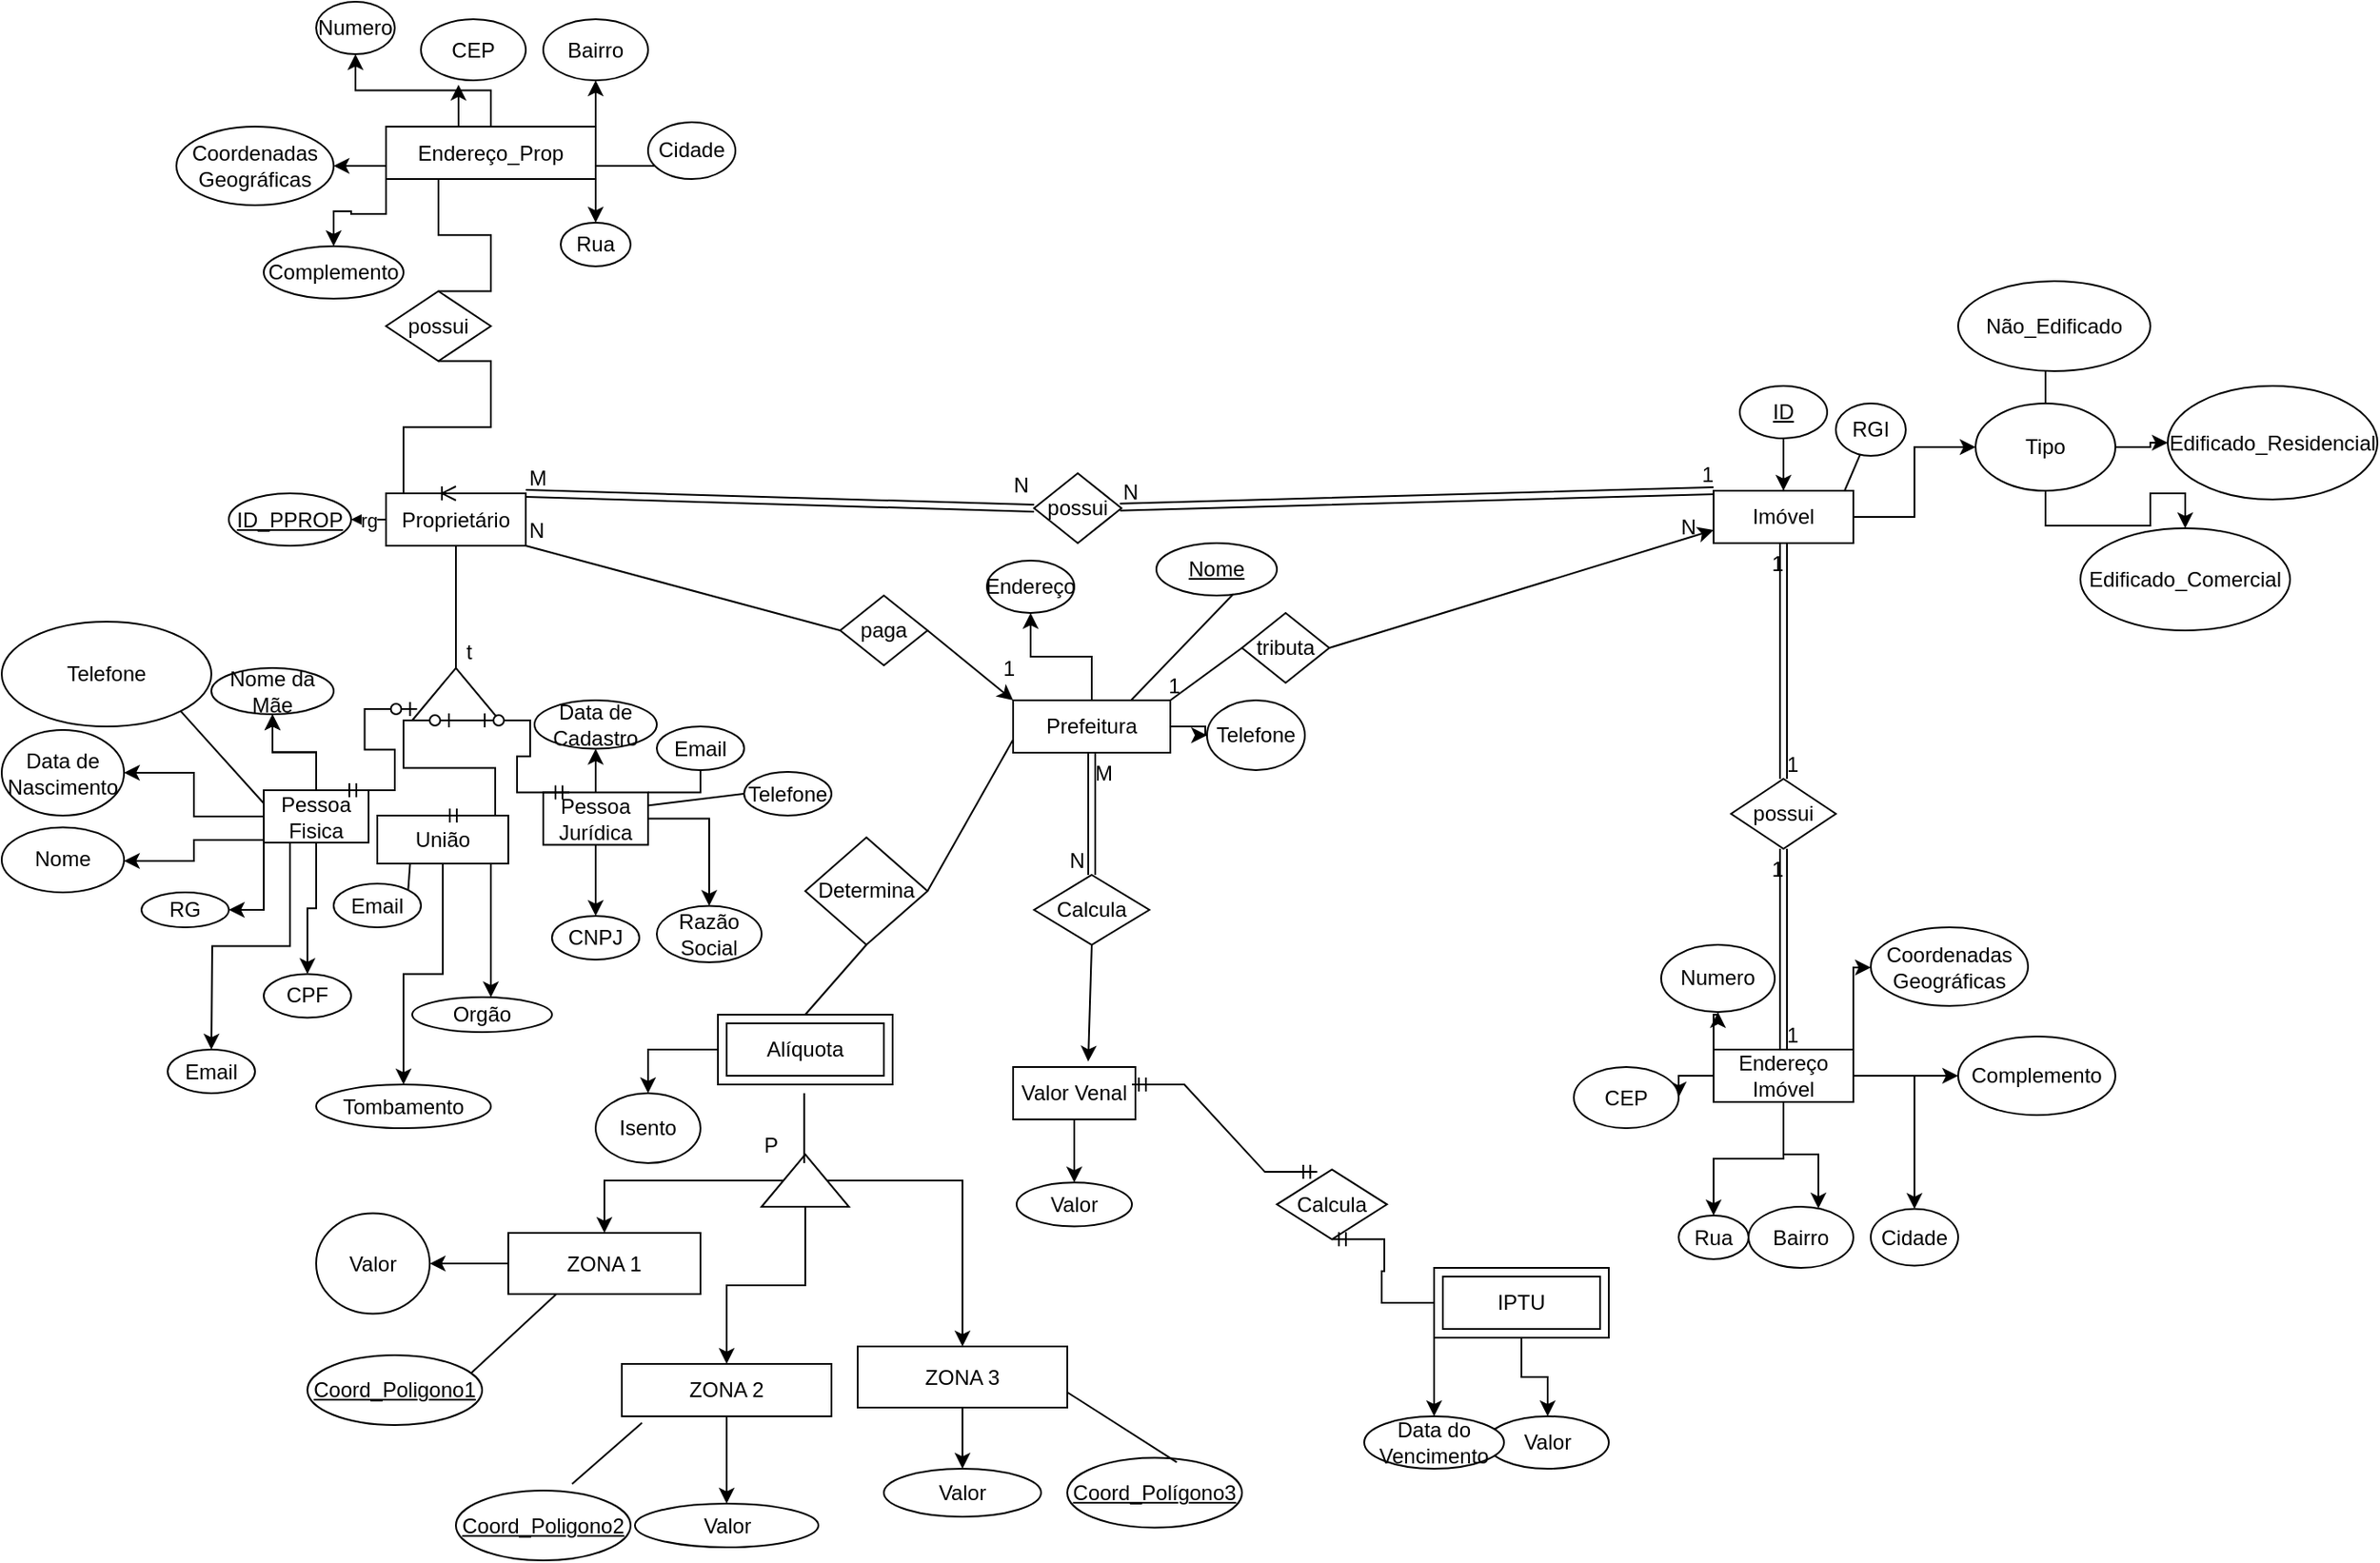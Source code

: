 <mxfile version="16.6.5" type="device"><diagram id="ujEJsBfIiI0tv4b5wCCn" name="Page-1"><mxGraphModel dx="1861" dy="565" grid="1" gridSize="10" guides="1" tooltips="1" connect="1" arrows="1" fold="1" page="1" pageScale="1" pageWidth="827" pageHeight="1169" math="0" shadow="0"><root><mxCell id="0"/><mxCell id="1" parent="0"/><mxCell id="As3gt2R50bWMYuz2lduU-75" value="rg" style="edgeStyle=orthogonalEdgeStyle;rounded=0;orthogonalLoop=1;jettySize=auto;html=1;exitX=0;exitY=0.5;exitDx=0;exitDy=0;entryX=1;entryY=0.5;entryDx=0;entryDy=0;" edge="1" parent="1" source="o9bGBwdV-3wXNaGeciip-1" target="As3gt2R50bWMYuz2lduU-74"><mxGeometry relative="1" as="geometry"/></mxCell><mxCell id="o9bGBwdV-3wXNaGeciip-1" value="Proprietário" style="rounded=0;whiteSpace=wrap;html=1;" parent="1" vertex="1"><mxGeometry x="10" y="321.5" width="80" height="30" as="geometry"/></mxCell><mxCell id="As3gt2R50bWMYuz2lduU-131" value="" style="edgeStyle=orthogonalEdgeStyle;rounded=0;orthogonalLoop=1;jettySize=auto;html=1;" edge="1" parent="1" source="o9bGBwdV-3wXNaGeciip-2" target="As3gt2R50bWMYuz2lduU-130"><mxGeometry relative="1" as="geometry"/></mxCell><mxCell id="o9bGBwdV-3wXNaGeciip-2" value="Imóvel&lt;br&gt;" style="rounded=0;whiteSpace=wrap;html=1;" parent="1" vertex="1"><mxGeometry x="770" y="320" width="80" height="30" as="geometry"/></mxCell><mxCell id="As3gt2R50bWMYuz2lduU-90" value="" style="edgeStyle=orthogonalEdgeStyle;rounded=0;orthogonalLoop=1;jettySize=auto;html=1;" edge="1" parent="1" source="o9bGBwdV-3wXNaGeciip-3" target="As3gt2R50bWMYuz2lduU-88"><mxGeometry relative="1" as="geometry"/></mxCell><mxCell id="As3gt2R50bWMYuz2lduU-231" value="" style="edgeStyle=orthogonalEdgeStyle;rounded=0;orthogonalLoop=1;jettySize=auto;html=1;" edge="1" parent="1" source="o9bGBwdV-3wXNaGeciip-3" target="As3gt2R50bWMYuz2lduU-230"><mxGeometry relative="1" as="geometry"/></mxCell><mxCell id="o9bGBwdV-3wXNaGeciip-3" value="Prefeitura" style="rounded=0;whiteSpace=wrap;html=1;" parent="1" vertex="1"><mxGeometry x="369" y="440" width="90" height="30" as="geometry"/></mxCell><mxCell id="As3gt2R50bWMYuz2lduU-144" style="edgeStyle=orthogonalEdgeStyle;rounded=0;orthogonalLoop=1;jettySize=auto;html=1;exitX=0;exitY=0.75;exitDx=0;exitDy=0;entryX=1;entryY=0.5;entryDx=0;entryDy=0;" edge="1" parent="1" source="o9bGBwdV-3wXNaGeciip-4" target="As3gt2R50bWMYuz2lduU-142"><mxGeometry relative="1" as="geometry"/></mxCell><mxCell id="As3gt2R50bWMYuz2lduU-145" style="edgeStyle=orthogonalEdgeStyle;rounded=0;orthogonalLoop=1;jettySize=auto;html=1;exitX=0.5;exitY=0;exitDx=0;exitDy=0;entryX=0.358;entryY=1.071;entryDx=0;entryDy=0;entryPerimeter=0;" edge="1" parent="1" source="o9bGBwdV-3wXNaGeciip-4" target="As3gt2R50bWMYuz2lduU-141"><mxGeometry relative="1" as="geometry"/></mxCell><mxCell id="As3gt2R50bWMYuz2lduU-146" style="edgeStyle=orthogonalEdgeStyle;rounded=0;orthogonalLoop=1;jettySize=auto;html=1;exitX=1;exitY=0;exitDx=0;exitDy=0;" edge="1" parent="1" source="o9bGBwdV-3wXNaGeciip-4" target="As3gt2R50bWMYuz2lduU-139"><mxGeometry relative="1" as="geometry"/></mxCell><mxCell id="As3gt2R50bWMYuz2lduU-147" style="edgeStyle=orthogonalEdgeStyle;rounded=0;orthogonalLoop=1;jettySize=auto;html=1;exitX=1;exitY=0.75;exitDx=0;exitDy=0;entryX=0;entryY=1;entryDx=0;entryDy=0;" edge="1" parent="1" source="o9bGBwdV-3wXNaGeciip-4" target="As3gt2R50bWMYuz2lduU-140"><mxGeometry relative="1" as="geometry"/></mxCell><mxCell id="As3gt2R50bWMYuz2lduU-148" style="edgeStyle=orthogonalEdgeStyle;rounded=0;orthogonalLoop=1;jettySize=auto;html=1;exitX=1;exitY=1;exitDx=0;exitDy=0;entryX=0.5;entryY=0;entryDx=0;entryDy=0;" edge="1" parent="1" source="o9bGBwdV-3wXNaGeciip-4" target="As3gt2R50bWMYuz2lduU-138"><mxGeometry relative="1" as="geometry"/></mxCell><mxCell id="As3gt2R50bWMYuz2lduU-162" value="" style="edgeStyle=orthogonalEdgeStyle;rounded=0;orthogonalLoop=1;jettySize=auto;html=1;" edge="1" parent="1" source="o9bGBwdV-3wXNaGeciip-4" target="As3gt2R50bWMYuz2lduU-161"><mxGeometry relative="1" as="geometry"/></mxCell><mxCell id="As3gt2R50bWMYuz2lduU-182" style="edgeStyle=orthogonalEdgeStyle;rounded=0;orthogonalLoop=1;jettySize=auto;html=1;exitX=0;exitY=1;exitDx=0;exitDy=0;" edge="1" parent="1" source="o9bGBwdV-3wXNaGeciip-4" target="As3gt2R50bWMYuz2lduU-183"><mxGeometry relative="1" as="geometry"><mxPoint x="-30" y="200" as="targetPoint"/></mxGeometry></mxCell><mxCell id="o9bGBwdV-3wXNaGeciip-4" value="Endereço_Prop" style="rounded=0;whiteSpace=wrap;html=1;" parent="1" vertex="1"><mxGeometry x="10" y="111.5" width="120" height="30" as="geometry"/></mxCell><mxCell id="As3gt2R50bWMYuz2lduU-29" value="" style="edgeStyle=orthogonalEdgeStyle;rounded=0;orthogonalLoop=1;jettySize=auto;html=1;" edge="1" parent="1" source="o9bGBwdV-3wXNaGeciip-6" target="As3gt2R50bWMYuz2lduU-28"><mxGeometry relative="1" as="geometry"/></mxCell><mxCell id="As3gt2R50bWMYuz2lduU-31" value="" style="edgeStyle=orthogonalEdgeStyle;rounded=0;orthogonalLoop=1;jettySize=auto;html=1;" edge="1" parent="1" source="o9bGBwdV-3wXNaGeciip-6" target="As3gt2R50bWMYuz2lduU-30"><mxGeometry relative="1" as="geometry"><Array as="points"><mxPoint x="810" y="700"/><mxPoint x="830" y="700"/></Array></mxGeometry></mxCell><mxCell id="As3gt2R50bWMYuz2lduU-33" value="" style="edgeStyle=orthogonalEdgeStyle;rounded=0;orthogonalLoop=1;jettySize=auto;html=1;" edge="1" parent="1" source="o9bGBwdV-3wXNaGeciip-6" target="As3gt2R50bWMYuz2lduU-32"><mxGeometry relative="1" as="geometry"/></mxCell><mxCell id="As3gt2R50bWMYuz2lduU-35" value="" style="edgeStyle=orthogonalEdgeStyle;rounded=0;orthogonalLoop=1;jettySize=auto;html=1;" edge="1" parent="1" source="o9bGBwdV-3wXNaGeciip-6" target="As3gt2R50bWMYuz2lduU-34"><mxGeometry relative="1" as="geometry"/></mxCell><mxCell id="As3gt2R50bWMYuz2lduU-40" value="" style="edgeStyle=orthogonalEdgeStyle;rounded=0;orthogonalLoop=1;jettySize=auto;html=1;" edge="1" parent="1" source="o9bGBwdV-3wXNaGeciip-6" target="As3gt2R50bWMYuz2lduU-39"><mxGeometry relative="1" as="geometry"><Array as="points"><mxPoint x="850" y="593"/></Array></mxGeometry></mxCell><mxCell id="As3gt2R50bWMYuz2lduU-164" style="edgeStyle=orthogonalEdgeStyle;rounded=0;orthogonalLoop=1;jettySize=auto;html=1;exitX=0;exitY=0;exitDx=0;exitDy=0;" edge="1" parent="1" source="o9bGBwdV-3wXNaGeciip-6" target="As3gt2R50bWMYuz2lduU-165"><mxGeometry relative="1" as="geometry"><mxPoint x="750" y="610" as="targetPoint"/></mxGeometry></mxCell><mxCell id="As3gt2R50bWMYuz2lduU-181" value="" style="edgeStyle=orthogonalEdgeStyle;rounded=0;orthogonalLoop=1;jettySize=auto;html=1;" edge="1" parent="1" source="o9bGBwdV-3wXNaGeciip-6" target="As3gt2R50bWMYuz2lduU-180"><mxGeometry relative="1" as="geometry"/></mxCell><mxCell id="o9bGBwdV-3wXNaGeciip-6" value="Endereço Imóvel" style="rounded=0;whiteSpace=wrap;html=1;" parent="1" vertex="1"><mxGeometry x="770" y="640" width="80" height="30" as="geometry"/></mxCell><mxCell id="o9bGBwdV-3wXNaGeciip-15" value="" style="triangle;whiteSpace=wrap;html=1;rotation=-90;" parent="1" vertex="1"><mxGeometry x="35" y="411.5" width="30" height="50" as="geometry"/></mxCell><mxCell id="As3gt2R50bWMYuz2lduU-79" value="" style="edgeStyle=orthogonalEdgeStyle;rounded=0;orthogonalLoop=1;jettySize=auto;html=1;" edge="1" parent="1" source="o9bGBwdV-3wXNaGeciip-16" target="As3gt2R50bWMYuz2lduU-78"><mxGeometry relative="1" as="geometry"/></mxCell><mxCell id="As3gt2R50bWMYuz2lduU-155" value="" style="edgeStyle=orthogonalEdgeStyle;rounded=0;orthogonalLoop=1;jettySize=auto;html=1;" edge="1" parent="1" source="o9bGBwdV-3wXNaGeciip-16" target="As3gt2R50bWMYuz2lduU-154"><mxGeometry relative="1" as="geometry"/></mxCell><mxCell id="As3gt2R50bWMYuz2lduU-158" value="" style="edgeStyle=orthogonalEdgeStyle;rounded=0;orthogonalLoop=1;jettySize=auto;html=1;" edge="1" parent="1" source="o9bGBwdV-3wXNaGeciip-16" target="As3gt2R50bWMYuz2lduU-157"><mxGeometry relative="1" as="geometry"/></mxCell><mxCell id="As3gt2R50bWMYuz2lduU-167" style="edgeStyle=orthogonalEdgeStyle;rounded=0;orthogonalLoop=1;jettySize=auto;html=1;" edge="1" parent="1" source="o9bGBwdV-3wXNaGeciip-16" target="As3gt2R50bWMYuz2lduU-168"><mxGeometry relative="1" as="geometry"><mxPoint x="-80" y="610" as="targetPoint"/><Array as="points"><mxPoint x="-60" y="560"/></Array></mxGeometry></mxCell><mxCell id="As3gt2R50bWMYuz2lduU-173" style="edgeStyle=orthogonalEdgeStyle;rounded=0;orthogonalLoop=1;jettySize=auto;html=1;exitX=0.25;exitY=1;exitDx=0;exitDy=0;" edge="1" parent="1" source="o9bGBwdV-3wXNaGeciip-16"><mxGeometry relative="1" as="geometry"><mxPoint x="-90" y="640" as="targetPoint"/></mxGeometry></mxCell><mxCell id="As3gt2R50bWMYuz2lduU-224" value="" style="edgeStyle=orthogonalEdgeStyle;rounded=0;orthogonalLoop=1;jettySize=auto;html=1;" edge="1" parent="1" source="o9bGBwdV-3wXNaGeciip-16" target="As3gt2R50bWMYuz2lduU-157"><mxGeometry relative="1" as="geometry"/></mxCell><mxCell id="As3gt2R50bWMYuz2lduU-228" value="" style="edgeStyle=orthogonalEdgeStyle;rounded=0;orthogonalLoop=1;jettySize=auto;html=1;" edge="1" parent="1" source="o9bGBwdV-3wXNaGeciip-16" target="As3gt2R50bWMYuz2lduU-227"><mxGeometry relative="1" as="geometry"><Array as="points"><mxPoint x="-100" y="520"/><mxPoint x="-100" y="532"/></Array></mxGeometry></mxCell><mxCell id="o9bGBwdV-3wXNaGeciip-16" value="Pessoa Fisica" style="rounded=0;whiteSpace=wrap;html=1;" parent="1" vertex="1"><mxGeometry x="-60" y="491.5" width="60" height="30" as="geometry"/></mxCell><mxCell id="As3gt2R50bWMYuz2lduU-84" value="" style="edgeStyle=orthogonalEdgeStyle;rounded=0;orthogonalLoop=1;jettySize=auto;html=1;" edge="1" parent="1" source="o9bGBwdV-3wXNaGeciip-17" target="As3gt2R50bWMYuz2lduU-81"><mxGeometry relative="1" as="geometry"/></mxCell><mxCell id="As3gt2R50bWMYuz2lduU-160" value="" style="edgeStyle=orthogonalEdgeStyle;rounded=0;orthogonalLoop=1;jettySize=auto;html=1;" edge="1" parent="1" source="o9bGBwdV-3wXNaGeciip-17" target="As3gt2R50bWMYuz2lduU-159"><mxGeometry relative="1" as="geometry"/></mxCell><mxCell id="As3gt2R50bWMYuz2lduU-175" style="edgeStyle=orthogonalEdgeStyle;rounded=0;orthogonalLoop=1;jettySize=auto;html=1;exitX=1;exitY=0;exitDx=0;exitDy=0;" edge="1" parent="1" source="o9bGBwdV-3wXNaGeciip-17"><mxGeometry relative="1" as="geometry"><mxPoint x="190" y="470" as="targetPoint"/></mxGeometry></mxCell><mxCell id="As3gt2R50bWMYuz2lduU-211" value="" style="edgeStyle=orthogonalEdgeStyle;rounded=0;orthogonalLoop=1;jettySize=auto;html=1;" edge="1" parent="1" source="o9bGBwdV-3wXNaGeciip-17" target="As3gt2R50bWMYuz2lduU-210"><mxGeometry relative="1" as="geometry"/></mxCell><mxCell id="o9bGBwdV-3wXNaGeciip-17" value="Pessoa Jurídica" style="rounded=0;whiteSpace=wrap;html=1;" parent="1" vertex="1"><mxGeometry x="100" y="492.75" width="60" height="30" as="geometry"/></mxCell><mxCell id="o9bGBwdV-3wXNaGeciip-18" value="" style="endArrow=none;html=1;rounded=0;" parent="1" source="o9bGBwdV-3wXNaGeciip-1" target="o9bGBwdV-3wXNaGeciip-15" edge="1"><mxGeometry width="50" height="50" relative="1" as="geometry"><mxPoint x="260" y="361.5" as="sourcePoint"/><mxPoint x="310" y="311.5" as="targetPoint"/></mxGeometry></mxCell><mxCell id="o9bGBwdV-3wXNaGeciip-21" value="t" style="text;strokeColor=none;fillColor=none;align=left;verticalAlign=middle;spacingLeft=4;spacingRight=4;overflow=hidden;points=[[0,0.5],[1,0.5]];portConstraint=eastwest;rotatable=0;" parent="1" vertex="1"><mxGeometry x="50" y="401.5" width="10" height="20" as="geometry"/></mxCell><mxCell id="As3gt2R50bWMYuz2lduU-50" value="" style="edgeStyle=orthogonalEdgeStyle;rounded=0;orthogonalLoop=1;jettySize=auto;html=1;" edge="1" parent="1" source="o9bGBwdV-3wXNaGeciip-24" target="As3gt2R50bWMYuz2lduU-49"><mxGeometry relative="1" as="geometry"/></mxCell><mxCell id="o9bGBwdV-3wXNaGeciip-24" value="Valor Venal" style="rounded=0;whiteSpace=wrap;html=1;" parent="1" vertex="1"><mxGeometry x="369" y="650" width="70" height="30" as="geometry"/></mxCell><mxCell id="o9bGBwdV-3wXNaGeciip-31" value="paga" style="rhombus;whiteSpace=wrap;html=1;" parent="1" vertex="1"><mxGeometry x="270" y="380" width="50" height="40" as="geometry"/></mxCell><mxCell id="o9bGBwdV-3wXNaGeciip-35" value="tributa" style="rhombus;whiteSpace=wrap;html=1;" parent="1" vertex="1"><mxGeometry x="500" y="390" width="50" height="40" as="geometry"/></mxCell><mxCell id="o9bGBwdV-3wXNaGeciip-37" value="possui" style="rhombus;whiteSpace=wrap;html=1;" parent="1" vertex="1"><mxGeometry x="381" y="310" width="50" height="40" as="geometry"/></mxCell><mxCell id="o9bGBwdV-3wXNaGeciip-45" value="Calcula" style="rhombus;whiteSpace=wrap;html=1;" parent="1" vertex="1"><mxGeometry x="381" y="540" width="66" height="40" as="geometry"/></mxCell><mxCell id="o9bGBwdV-3wXNaGeciip-47" value="possui" style="rhombus;whiteSpace=wrap;html=1;" parent="1" vertex="1"><mxGeometry x="780" y="485" width="60" height="40" as="geometry"/></mxCell><mxCell id="o9bGBwdV-3wXNaGeciip-55" value="" style="endArrow=classic;html=1;rounded=0;exitX=1;exitY=0.5;exitDx=0;exitDy=0;entryX=0;entryY=0;entryDx=0;entryDy=0;" parent="1" source="o9bGBwdV-3wXNaGeciip-31" target="o9bGBwdV-3wXNaGeciip-3" edge="1"><mxGeometry width="50" height="50" relative="1" as="geometry"><mxPoint x="340" y="430" as="sourcePoint"/><mxPoint x="390" y="380" as="targetPoint"/></mxGeometry></mxCell><mxCell id="o9bGBwdV-3wXNaGeciip-56" value="" style="endArrow=classic;html=1;rounded=0;exitX=1;exitY=0.5;exitDx=0;exitDy=0;entryX=0;entryY=0.75;entryDx=0;entryDy=0;" parent="1" source="o9bGBwdV-3wXNaGeciip-35" target="o9bGBwdV-3wXNaGeciip-2" edge="1"><mxGeometry width="50" height="50" relative="1" as="geometry"><mxPoint x="550" y="410" as="sourcePoint"/><mxPoint x="440" y="420" as="targetPoint"/></mxGeometry></mxCell><mxCell id="o9bGBwdV-3wXNaGeciip-62" value="" style="shape=link;html=1;rounded=0;targetPerimeterSpacing=0;jumpStyle=none;exitX=1;exitY=0;exitDx=0;exitDy=0;entryX=0;entryY=0.5;entryDx=0;entryDy=0;" parent="1" source="o9bGBwdV-3wXNaGeciip-1" target="o9bGBwdV-3wXNaGeciip-37" edge="1"><mxGeometry relative="1" as="geometry"><mxPoint x="300" y="380" as="sourcePoint"/><mxPoint x="460" y="380" as="targetPoint"/></mxGeometry></mxCell><mxCell id="o9bGBwdV-3wXNaGeciip-63" value="M" style="resizable=0;html=1;align=left;verticalAlign=bottom;" parent="o9bGBwdV-3wXNaGeciip-62" connectable="0" vertex="1"><mxGeometry x="-1" relative="1" as="geometry"/></mxCell><mxCell id="o9bGBwdV-3wXNaGeciip-65" value="" style="shape=link;html=1;rounded=0;targetPerimeterSpacing=0;jumpStyle=none;entryX=0;entryY=0;entryDx=0;entryDy=0;" parent="1" source="o9bGBwdV-3wXNaGeciip-37" target="o9bGBwdV-3wXNaGeciip-2" edge="1"><mxGeometry relative="1" as="geometry"><mxPoint x="430" y="330" as="sourcePoint"/><mxPoint x="460" y="380" as="targetPoint"/></mxGeometry></mxCell><mxCell id="o9bGBwdV-3wXNaGeciip-66" value="N" style="resizable=0;html=1;align=left;verticalAlign=bottom;" parent="o9bGBwdV-3wXNaGeciip-65" connectable="0" vertex="1"><mxGeometry x="-1" relative="1" as="geometry"/></mxCell><mxCell id="o9bGBwdV-3wXNaGeciip-67" value="1" style="resizable=0;html=1;align=right;verticalAlign=bottom;" parent="o9bGBwdV-3wXNaGeciip-65" connectable="0" vertex="1"><mxGeometry x="1" relative="1" as="geometry"/></mxCell><mxCell id="o9bGBwdV-3wXNaGeciip-68" value="" style="endArrow=classic;html=1;rounded=0;targetPerimeterSpacing=0;jumpStyle=none;exitX=0.5;exitY=1;exitDx=0;exitDy=0;entryX=0.614;entryY=-0.104;entryDx=0;entryDy=0;entryPerimeter=0;" parent="1" source="o9bGBwdV-3wXNaGeciip-45" target="o9bGBwdV-3wXNaGeciip-24" edge="1"><mxGeometry width="50" height="50" relative="1" as="geometry"><mxPoint x="414" y="614.86" as="sourcePoint"/><mxPoint x="400" y="429.86" as="targetPoint"/><Array as="points"/></mxGeometry></mxCell><mxCell id="o9bGBwdV-3wXNaGeciip-69" value="" style="shape=link;html=1;rounded=0;targetPerimeterSpacing=0;jumpStyle=none;exitX=0.5;exitY=1;exitDx=0;exitDy=0;entryX=0.5;entryY=0;entryDx=0;entryDy=0;" parent="1" source="o9bGBwdV-3wXNaGeciip-3" target="o9bGBwdV-3wXNaGeciip-45" edge="1"><mxGeometry relative="1" as="geometry"><mxPoint x="431" y="514.71" as="sourcePoint"/><mxPoint x="591" y="514.71" as="targetPoint"/></mxGeometry></mxCell><mxCell id="o9bGBwdV-3wXNaGeciip-70" value="M" style="resizable=0;html=1;align=left;verticalAlign=bottom;" parent="o9bGBwdV-3wXNaGeciip-69" connectable="0" vertex="1"><mxGeometry x="-1" relative="1" as="geometry"><mxPoint y="20" as="offset"/></mxGeometry></mxCell><mxCell id="o9bGBwdV-3wXNaGeciip-71" value="N" style="resizable=0;html=1;align=right;verticalAlign=bottom;" parent="o9bGBwdV-3wXNaGeciip-69" connectable="0" vertex="1"><mxGeometry x="1" relative="1" as="geometry"><mxPoint x="-4" as="offset"/></mxGeometry></mxCell><mxCell id="o9bGBwdV-3wXNaGeciip-72" value="" style="endArrow=none;html=1;rounded=0;targetPerimeterSpacing=0;jumpStyle=none;entryX=0;entryY=0.5;entryDx=0;entryDy=0;exitX=1;exitY=0;exitDx=0;exitDy=0;" parent="1" source="o9bGBwdV-3wXNaGeciip-3" target="o9bGBwdV-3wXNaGeciip-35" edge="1"><mxGeometry relative="1" as="geometry"><mxPoint x="460" y="440" as="sourcePoint"/><mxPoint x="700" y="529.43" as="targetPoint"/></mxGeometry></mxCell><mxCell id="o9bGBwdV-3wXNaGeciip-73" value="1" style="resizable=0;html=1;align=left;verticalAlign=bottom;" parent="o9bGBwdV-3wXNaGeciip-72" connectable="0" vertex="1"><mxGeometry x="-1" relative="1" as="geometry"><mxPoint x="-3" as="offset"/></mxGeometry></mxCell><mxCell id="o9bGBwdV-3wXNaGeciip-74" value="N" style="resizable=0;html=1;align=right;verticalAlign=bottom;" parent="o9bGBwdV-3wXNaGeciip-72" connectable="0" vertex="1"><mxGeometry x="1" relative="1" as="geometry"><mxPoint x="260" y="-60" as="offset"/></mxGeometry></mxCell><mxCell id="o9bGBwdV-3wXNaGeciip-75" value="" style="endArrow=none;html=1;rounded=0;targetPerimeterSpacing=0;jumpStyle=none;exitX=1;exitY=1;exitDx=0;exitDy=0;entryX=0;entryY=0.5;entryDx=0;entryDy=0;" parent="1" source="o9bGBwdV-3wXNaGeciip-1" target="o9bGBwdV-3wXNaGeciip-31" edge="1"><mxGeometry relative="1" as="geometry"><mxPoint x="170" y="421.5" as="sourcePoint"/><mxPoint x="140" y="391.5" as="targetPoint"/></mxGeometry></mxCell><mxCell id="o9bGBwdV-3wXNaGeciip-76" value="N" style="resizable=0;html=1;align=left;verticalAlign=bottom;" parent="o9bGBwdV-3wXNaGeciip-75" connectable="0" vertex="1"><mxGeometry x="-1" relative="1" as="geometry"/></mxCell><mxCell id="o9bGBwdV-3wXNaGeciip-77" value="1" style="resizable=0;html=1;align=right;verticalAlign=bottom;" parent="o9bGBwdV-3wXNaGeciip-75" connectable="0" vertex="1"><mxGeometry x="1" relative="1" as="geometry"><mxPoint x="100" y="30" as="offset"/></mxGeometry></mxCell><mxCell id="o9bGBwdV-3wXNaGeciip-94" value="" style="shape=link;html=1;rounded=0;targetPerimeterSpacing=0;jumpStyle=none;entryX=0.5;entryY=1;entryDx=0;entryDy=0;exitX=0.5;exitY=0;exitDx=0;exitDy=0;" parent="1" source="o9bGBwdV-3wXNaGeciip-47" target="o9bGBwdV-3wXNaGeciip-2" edge="1"><mxGeometry relative="1" as="geometry"><mxPoint x="470" y="410" as="sourcePoint"/><mxPoint x="630" y="410" as="targetPoint"/></mxGeometry></mxCell><mxCell id="o9bGBwdV-3wXNaGeciip-95" value="1" style="resizable=0;html=1;align=left;verticalAlign=bottom;" parent="o9bGBwdV-3wXNaGeciip-94" connectable="0" vertex="1"><mxGeometry x="-1" relative="1" as="geometry"/></mxCell><mxCell id="o9bGBwdV-3wXNaGeciip-96" value="1" style="resizable=0;html=1;align=right;verticalAlign=bottom;" parent="o9bGBwdV-3wXNaGeciip-94" connectable="0" vertex="1"><mxGeometry x="1" relative="1" as="geometry"><mxPoint y="20" as="offset"/></mxGeometry></mxCell><mxCell id="o9bGBwdV-3wXNaGeciip-98" value="" style="shape=link;html=1;rounded=0;targetPerimeterSpacing=0;jumpStyle=none;entryX=0.5;entryY=1;entryDx=0;entryDy=0;exitX=0.5;exitY=0;exitDx=0;exitDy=0;" parent="1" source="o9bGBwdV-3wXNaGeciip-6" target="o9bGBwdV-3wXNaGeciip-47" edge="1"><mxGeometry relative="1" as="geometry"><mxPoint x="570" y="390" as="sourcePoint"/><mxPoint x="730" y="390" as="targetPoint"/></mxGeometry></mxCell><mxCell id="o9bGBwdV-3wXNaGeciip-99" value="1" style="resizable=0;html=1;align=left;verticalAlign=bottom;" parent="o9bGBwdV-3wXNaGeciip-98" connectable="0" vertex="1"><mxGeometry x="-1" relative="1" as="geometry"/></mxCell><mxCell id="o9bGBwdV-3wXNaGeciip-100" value="1" style="resizable=0;html=1;align=right;verticalAlign=bottom;" parent="o9bGBwdV-3wXNaGeciip-98" connectable="0" vertex="1"><mxGeometry x="1" relative="1" as="geometry"><mxPoint y="20" as="offset"/></mxGeometry></mxCell><mxCell id="As3gt2R50bWMYuz2lduU-21" value="" style="edgeStyle=orthogonalEdgeStyle;rounded=0;orthogonalLoop=1;jettySize=auto;html=1;" edge="1" parent="1" source="As3gt2R50bWMYuz2lduU-3" target="o9bGBwdV-3wXNaGeciip-2"><mxGeometry relative="1" as="geometry"/></mxCell><mxCell id="As3gt2R50bWMYuz2lduU-3" value="ID" style="ellipse;whiteSpace=wrap;html=1;align=center;fontStyle=4;" vertex="1" parent="1"><mxGeometry x="785" y="260" width="50" height="30" as="geometry"/></mxCell><mxCell id="As3gt2R50bWMYuz2lduU-6" value="" style="endArrow=none;html=1;rounded=0;" edge="1" parent="1"><mxGeometry width="50" height="50" relative="1" as="geometry"><mxPoint x="810" y="320" as="sourcePoint"/><mxPoint x="810" y="290" as="targetPoint"/></mxGeometry></mxCell><mxCell id="As3gt2R50bWMYuz2lduU-8" value="" style="endArrow=none;html=1;rounded=0;" edge="1" parent="1" target="As3gt2R50bWMYuz2lduU-9"><mxGeometry width="50" height="50" relative="1" as="geometry"><mxPoint x="845" y="320" as="sourcePoint"/><mxPoint x="860" y="290" as="targetPoint"/></mxGeometry></mxCell><mxCell id="As3gt2R50bWMYuz2lduU-9" value="RGI" style="ellipse;whiteSpace=wrap;html=1;align=center;" vertex="1" parent="1"><mxGeometry x="840" y="270" width="40" height="30" as="geometry"/></mxCell><mxCell id="As3gt2R50bWMYuz2lduU-28" value="Rua" style="ellipse;whiteSpace=wrap;html=1;rounded=0;" vertex="1" parent="1"><mxGeometry x="750" y="735" width="40" height="25" as="geometry"/></mxCell><mxCell id="As3gt2R50bWMYuz2lduU-30" value="Bairro" style="ellipse;whiteSpace=wrap;html=1;rounded=0;" vertex="1" parent="1"><mxGeometry x="790" y="730" width="60" height="35" as="geometry"/></mxCell><mxCell id="As3gt2R50bWMYuz2lduU-32" value="Cidade" style="ellipse;whiteSpace=wrap;html=1;rounded=0;" vertex="1" parent="1"><mxGeometry x="860" y="731.25" width="50" height="32.5" as="geometry"/></mxCell><mxCell id="As3gt2R50bWMYuz2lduU-34" value="CEP" style="ellipse;whiteSpace=wrap;html=1;rounded=0;" vertex="1" parent="1"><mxGeometry x="690" y="650" width="60" height="35" as="geometry"/></mxCell><mxCell id="As3gt2R50bWMYuz2lduU-39" value="Coordenadas Geográficas" style="ellipse;whiteSpace=wrap;html=1;rounded=0;" vertex="1" parent="1"><mxGeometry x="860" y="570" width="90" height="45" as="geometry"/></mxCell><mxCell id="As3gt2R50bWMYuz2lduU-49" value="Valor" style="ellipse;whiteSpace=wrap;html=1;rounded=0;" vertex="1" parent="1"><mxGeometry x="371" y="716.11" width="66" height="25.14" as="geometry"/></mxCell><mxCell id="As3gt2R50bWMYuz2lduU-83" value="" style="edgeStyle=orthogonalEdgeStyle;rounded=0;orthogonalLoop=1;jettySize=auto;html=1;" edge="1" parent="1" source="As3gt2R50bWMYuz2lduU-70" target="As3gt2R50bWMYuz2lduU-80"><mxGeometry relative="1" as="geometry"/></mxCell><mxCell id="As3gt2R50bWMYuz2lduU-169" style="edgeStyle=orthogonalEdgeStyle;rounded=0;orthogonalLoop=1;jettySize=auto;html=1;exitX=0.75;exitY=1;exitDx=0;exitDy=0;" edge="1" parent="1" source="As3gt2R50bWMYuz2lduU-70" target="As3gt2R50bWMYuz2lduU-170"><mxGeometry relative="1" as="geometry"><mxPoint x="50" y="660" as="targetPoint"/><Array as="points"><mxPoint x="70" y="520"/></Array></mxGeometry></mxCell><mxCell id="As3gt2R50bWMYuz2lduU-70" value="União" style="whiteSpace=wrap;html=1;" vertex="1" parent="1"><mxGeometry x="5" y="506" width="75" height="27.5" as="geometry"/></mxCell><mxCell id="As3gt2R50bWMYuz2lduU-74" value="ID_PPROP" style="ellipse;whiteSpace=wrap;html=1;align=center;fontStyle=4;" vertex="1" parent="1"><mxGeometry x="-80" y="321.5" width="70" height="30" as="geometry"/></mxCell><mxCell id="As3gt2R50bWMYuz2lduU-78" value="CPF" style="ellipse;whiteSpace=wrap;html=1;rounded=0;" vertex="1" parent="1"><mxGeometry x="-60" y="596.75" width="50" height="25" as="geometry"/></mxCell><mxCell id="As3gt2R50bWMYuz2lduU-80" value="Tombamento" style="ellipse;whiteSpace=wrap;html=1;rounded=0;" vertex="1" parent="1"><mxGeometry x="-30" y="660" width="100" height="25" as="geometry"/></mxCell><mxCell id="As3gt2R50bWMYuz2lduU-81" value="CNPJ" style="ellipse;whiteSpace=wrap;html=1;rounded=0;" vertex="1" parent="1"><mxGeometry x="105" y="563.5" width="50" height="25" as="geometry"/></mxCell><mxCell id="As3gt2R50bWMYuz2lduU-88" value="Endereço" style="ellipse;whiteSpace=wrap;html=1;rounded=0;" vertex="1" parent="1"><mxGeometry x="354" y="360" width="50" height="30" as="geometry"/></mxCell><mxCell id="As3gt2R50bWMYuz2lduU-110" value="" style="edgeStyle=orthogonalEdgeStyle;rounded=0;orthogonalLoop=1;jettySize=auto;html=1;" edge="1" parent="1" source="As3gt2R50bWMYuz2lduU-94" target="As3gt2R50bWMYuz2lduU-109"><mxGeometry relative="1" as="geometry"/></mxCell><mxCell id="As3gt2R50bWMYuz2lduU-94" value="Alíquota" style="shape=ext;margin=3;double=1;whiteSpace=wrap;html=1;align=center;" vertex="1" parent="1"><mxGeometry x="200" y="620" width="100" height="40" as="geometry"/></mxCell><mxCell id="As3gt2R50bWMYuz2lduU-96" value="Determina" style="rhombus;whiteSpace=wrap;html=1;rounded=0;" vertex="1" parent="1"><mxGeometry x="250" y="518.5" width="70" height="61.5" as="geometry"/></mxCell><mxCell id="As3gt2R50bWMYuz2lduU-102" value="" style="endArrow=none;html=1;rounded=0;entryX=0;entryY=0.75;entryDx=0;entryDy=0;exitX=1;exitY=0.5;exitDx=0;exitDy=0;" edge="1" parent="1" source="As3gt2R50bWMYuz2lduU-96" target="o9bGBwdV-3wXNaGeciip-3"><mxGeometry relative="1" as="geometry"><mxPoint x="290" y="500" as="sourcePoint"/><mxPoint x="354" y="470" as="targetPoint"/></mxGeometry></mxCell><mxCell id="As3gt2R50bWMYuz2lduU-112" value="" style="edgeStyle=orthogonalEdgeStyle;rounded=0;orthogonalLoop=1;jettySize=auto;html=1;" edge="1" parent="1" source="As3gt2R50bWMYuz2lduU-104" target="As3gt2R50bWMYuz2lduU-111"><mxGeometry relative="1" as="geometry"/></mxCell><mxCell id="As3gt2R50bWMYuz2lduU-114" value="" style="edgeStyle=orthogonalEdgeStyle;rounded=0;orthogonalLoop=1;jettySize=auto;html=1;" edge="1" parent="1" source="As3gt2R50bWMYuz2lduU-104" target="As3gt2R50bWMYuz2lduU-113"><mxGeometry relative="1" as="geometry"/></mxCell><mxCell id="As3gt2R50bWMYuz2lduU-116" value="" style="edgeStyle=orthogonalEdgeStyle;rounded=0;orthogonalLoop=1;jettySize=auto;html=1;" edge="1" parent="1" source="As3gt2R50bWMYuz2lduU-104" target="As3gt2R50bWMYuz2lduU-115"><mxGeometry relative="1" as="geometry"/></mxCell><mxCell id="As3gt2R50bWMYuz2lduU-104" value="" style="triangle;whiteSpace=wrap;html=1;rotation=-90;" vertex="1" parent="1"><mxGeometry x="235" y="690" width="30" height="50" as="geometry"/></mxCell><mxCell id="As3gt2R50bWMYuz2lduU-105" value="" style="endArrow=none;html=1;rounded=0;entryX=0.5;entryY=1;entryDx=0;entryDy=0;" edge="1" parent="1" target="As3gt2R50bWMYuz2lduU-96"><mxGeometry relative="1" as="geometry"><mxPoint x="250" y="620" as="sourcePoint"/><mxPoint x="300" y="530" as="targetPoint"/><Array as="points"/></mxGeometry></mxCell><mxCell id="As3gt2R50bWMYuz2lduU-106" value="" style="endArrow=none;html=1;rounded=0;" edge="1" parent="1"><mxGeometry relative="1" as="geometry"><mxPoint x="249.38" y="665" as="sourcePoint"/><mxPoint x="249.38" y="705" as="targetPoint"/></mxGeometry></mxCell><mxCell id="As3gt2R50bWMYuz2lduU-107" value="P" style="text;html=1;resizable=0;autosize=1;align=center;verticalAlign=middle;points=[];fillColor=none;strokeColor=none;rounded=0;" vertex="1" parent="1"><mxGeometry x="220" y="685" width="20" height="20" as="geometry"/></mxCell><mxCell id="As3gt2R50bWMYuz2lduU-109" value="Isento" style="ellipse;whiteSpace=wrap;html=1;" vertex="1" parent="1"><mxGeometry x="130" y="665" width="60" height="40" as="geometry"/></mxCell><mxCell id="As3gt2R50bWMYuz2lduU-118" value="" style="edgeStyle=orthogonalEdgeStyle;rounded=0;orthogonalLoop=1;jettySize=auto;html=1;" edge="1" parent="1" source="As3gt2R50bWMYuz2lduU-111" target="As3gt2R50bWMYuz2lduU-117"><mxGeometry relative="1" as="geometry"/></mxCell><mxCell id="As3gt2R50bWMYuz2lduU-111" value="ZONA 1" style="whiteSpace=wrap;html=1;" vertex="1" parent="1"><mxGeometry x="80" y="745" width="110" height="35" as="geometry"/></mxCell><mxCell id="As3gt2R50bWMYuz2lduU-122" value="" style="edgeStyle=orthogonalEdgeStyle;rounded=0;orthogonalLoop=1;jettySize=auto;html=1;" edge="1" parent="1" source="As3gt2R50bWMYuz2lduU-113" target="As3gt2R50bWMYuz2lduU-121"><mxGeometry relative="1" as="geometry"/></mxCell><mxCell id="As3gt2R50bWMYuz2lduU-113" value="ZONA 3" style="whiteSpace=wrap;html=1;" vertex="1" parent="1"><mxGeometry x="280" y="810" width="120" height="35" as="geometry"/></mxCell><mxCell id="As3gt2R50bWMYuz2lduU-120" value="" style="edgeStyle=orthogonalEdgeStyle;rounded=0;orthogonalLoop=1;jettySize=auto;html=1;" edge="1" parent="1" source="As3gt2R50bWMYuz2lduU-115" target="As3gt2R50bWMYuz2lduU-119"><mxGeometry relative="1" as="geometry"/></mxCell><mxCell id="As3gt2R50bWMYuz2lduU-115" value="ZONA 2" style="whiteSpace=wrap;html=1;" vertex="1" parent="1"><mxGeometry x="145" y="820" width="120" height="30" as="geometry"/></mxCell><mxCell id="As3gt2R50bWMYuz2lduU-117" value="Valor" style="ellipse;whiteSpace=wrap;html=1;" vertex="1" parent="1"><mxGeometry x="-30" y="733.75" width="65" height="57.5" as="geometry"/></mxCell><mxCell id="As3gt2R50bWMYuz2lduU-119" value="Valor" style="ellipse;whiteSpace=wrap;html=1;" vertex="1" parent="1"><mxGeometry x="152.5" y="900" width="105" height="25" as="geometry"/></mxCell><mxCell id="As3gt2R50bWMYuz2lduU-121" value="Valor" style="ellipse;whiteSpace=wrap;html=1;" vertex="1" parent="1"><mxGeometry x="295" y="880" width="90" height="27.5" as="geometry"/></mxCell><mxCell id="As3gt2R50bWMYuz2lduU-123" value="Coord_Poligono1" style="ellipse;whiteSpace=wrap;html=1;align=center;fontStyle=4;" vertex="1" parent="1"><mxGeometry x="-35" y="815" width="100" height="40" as="geometry"/></mxCell><mxCell id="As3gt2R50bWMYuz2lduU-124" value="Coord_Poligono2" style="ellipse;whiteSpace=wrap;html=1;align=center;fontStyle=4;" vertex="1" parent="1"><mxGeometry x="50" y="892.5" width="100" height="40" as="geometry"/></mxCell><mxCell id="As3gt2R50bWMYuz2lduU-125" value="Coord_Polígono3" style="ellipse;whiteSpace=wrap;html=1;align=center;fontStyle=4;" vertex="1" parent="1"><mxGeometry x="400" y="873.75" width="100" height="40" as="geometry"/></mxCell><mxCell id="As3gt2R50bWMYuz2lduU-126" value="" style="endArrow=none;html=1;rounded=0;entryX=0.25;entryY=1;entryDx=0;entryDy=0;exitX=0.94;exitY=0.25;exitDx=0;exitDy=0;exitPerimeter=0;" edge="1" parent="1" source="As3gt2R50bWMYuz2lduU-123" target="As3gt2R50bWMYuz2lduU-111"><mxGeometry relative="1" as="geometry"><mxPoint x="50" y="860" as="sourcePoint"/><mxPoint x="210" y="860" as="targetPoint"/></mxGeometry></mxCell><mxCell id="As3gt2R50bWMYuz2lduU-127" value="" style="endArrow=none;html=1;rounded=0;entryX=0.096;entryY=1.125;entryDx=0;entryDy=0;entryPerimeter=0;exitX=0.665;exitY=-0.094;exitDx=0;exitDy=0;exitPerimeter=0;" edge="1" parent="1" source="As3gt2R50bWMYuz2lduU-124" target="As3gt2R50bWMYuz2lduU-115"><mxGeometry relative="1" as="geometry"><mxPoint x="120" y="890" as="sourcePoint"/><mxPoint x="117.5" y="790" as="targetPoint"/></mxGeometry></mxCell><mxCell id="As3gt2R50bWMYuz2lduU-128" value="" style="endArrow=none;html=1;rounded=0;entryX=1;entryY=0.75;entryDx=0;entryDy=0;exitX=0.627;exitY=0.063;exitDx=0;exitDy=0;exitPerimeter=0;" edge="1" parent="1" source="As3gt2R50bWMYuz2lduU-125" target="As3gt2R50bWMYuz2lduU-113"><mxGeometry relative="1" as="geometry"><mxPoint x="463.0" y="850" as="sourcePoint"/><mxPoint x="511.5" y="805" as="targetPoint"/></mxGeometry></mxCell><mxCell id="As3gt2R50bWMYuz2lduU-133" value="" style="edgeStyle=orthogonalEdgeStyle;rounded=0;orthogonalLoop=1;jettySize=auto;html=1;" edge="1" parent="1" source="As3gt2R50bWMYuz2lduU-130" target="As3gt2R50bWMYuz2lduU-132"><mxGeometry relative="1" as="geometry"/></mxCell><mxCell id="As3gt2R50bWMYuz2lduU-135" value="" style="edgeStyle=orthogonalEdgeStyle;rounded=0;orthogonalLoop=1;jettySize=auto;html=1;" edge="1" parent="1" source="As3gt2R50bWMYuz2lduU-130" target="As3gt2R50bWMYuz2lduU-134"><mxGeometry relative="1" as="geometry"/></mxCell><mxCell id="As3gt2R50bWMYuz2lduU-137" value="" style="edgeStyle=orthogonalEdgeStyle;rounded=0;orthogonalLoop=1;jettySize=auto;html=1;" edge="1" parent="1" source="As3gt2R50bWMYuz2lduU-130" target="As3gt2R50bWMYuz2lduU-136"><mxGeometry relative="1" as="geometry"/></mxCell><mxCell id="As3gt2R50bWMYuz2lduU-130" value="Tipo" style="ellipse;whiteSpace=wrap;html=1;rounded=0;" vertex="1" parent="1"><mxGeometry x="920" y="270" width="80" height="50" as="geometry"/></mxCell><mxCell id="As3gt2R50bWMYuz2lduU-132" value="Edificado_Residencial" style="ellipse;whiteSpace=wrap;html=1;rounded=0;" vertex="1" parent="1"><mxGeometry x="1030" y="260" width="120" height="65" as="geometry"/></mxCell><mxCell id="As3gt2R50bWMYuz2lduU-134" value="Edificado_Comercial" style="ellipse;whiteSpace=wrap;html=1;rounded=0;" vertex="1" parent="1"><mxGeometry x="980" y="341.5" width="120" height="58.5" as="geometry"/></mxCell><mxCell id="As3gt2R50bWMYuz2lduU-136" value="Não_Edificado" style="ellipse;whiteSpace=wrap;html=1;rounded=0;" vertex="1" parent="1"><mxGeometry x="910" y="200" width="110" height="51.5" as="geometry"/></mxCell><mxCell id="As3gt2R50bWMYuz2lduU-138" value="Rua" style="ellipse;whiteSpace=wrap;html=1;rounded=0;" vertex="1" parent="1"><mxGeometry x="110" y="166.5" width="40" height="25" as="geometry"/></mxCell><mxCell id="As3gt2R50bWMYuz2lduU-139" value="Bairro" style="ellipse;whiteSpace=wrap;html=1;rounded=0;" vertex="1" parent="1"><mxGeometry x="100" y="50" width="60" height="35" as="geometry"/></mxCell><mxCell id="As3gt2R50bWMYuz2lduU-140" value="Cidade" style="ellipse;whiteSpace=wrap;html=1;rounded=0;" vertex="1" parent="1"><mxGeometry x="160" y="109" width="50" height="32.5" as="geometry"/></mxCell><mxCell id="As3gt2R50bWMYuz2lduU-141" value="CEP" style="ellipse;whiteSpace=wrap;html=1;rounded=0;" vertex="1" parent="1"><mxGeometry x="30" y="50" width="60" height="35" as="geometry"/></mxCell><mxCell id="As3gt2R50bWMYuz2lduU-142" value="Coordenadas Geográficas" style="ellipse;whiteSpace=wrap;html=1;rounded=0;" vertex="1" parent="1"><mxGeometry x="-110" y="111.5" width="90" height="45" as="geometry"/></mxCell><mxCell id="As3gt2R50bWMYuz2lduU-152" value="Nome" style="ellipse;whiteSpace=wrap;html=1;align=center;fontStyle=4;" vertex="1" parent="1"><mxGeometry x="451" y="350" width="69" height="30" as="geometry"/></mxCell><mxCell id="As3gt2R50bWMYuz2lduU-153" value="" style="endArrow=none;html=1;rounded=0;entryX=0.639;entryY=0.97;entryDx=0;entryDy=0;entryPerimeter=0;exitX=0.75;exitY=0;exitDx=0;exitDy=0;" edge="1" parent="1" source="o9bGBwdV-3wXNaGeciip-3" target="As3gt2R50bWMYuz2lduU-152"><mxGeometry relative="1" as="geometry"><mxPoint x="270" y="490" as="sourcePoint"/><mxPoint x="430" y="490" as="targetPoint"/></mxGeometry></mxCell><mxCell id="As3gt2R50bWMYuz2lduU-154" value="Data de Nascimento" style="ellipse;whiteSpace=wrap;html=1;rounded=0;" vertex="1" parent="1"><mxGeometry x="-210" y="457" width="70" height="49" as="geometry"/></mxCell><mxCell id="As3gt2R50bWMYuz2lduU-157" value="Nome da Mãe" style="ellipse;whiteSpace=wrap;html=1;rounded=0;" vertex="1" parent="1"><mxGeometry x="-90" y="421.5" width="70" height="26.5" as="geometry"/></mxCell><mxCell id="As3gt2R50bWMYuz2lduU-159" value="Data de Cadastro" style="ellipse;whiteSpace=wrap;html=1;rounded=0;" vertex="1" parent="1"><mxGeometry x="95" y="440" width="70" height="27.75" as="geometry"/></mxCell><mxCell id="As3gt2R50bWMYuz2lduU-161" value="Numero" style="ellipse;whiteSpace=wrap;html=1;rounded=0;" vertex="1" parent="1"><mxGeometry x="-30" y="40" width="45" height="30" as="geometry"/></mxCell><mxCell id="As3gt2R50bWMYuz2lduU-165" value="Numero" style="ellipse;whiteSpace=wrap;html=1;align=center;" vertex="1" parent="1"><mxGeometry x="740" y="580" width="65" height="38.5" as="geometry"/></mxCell><mxCell id="As3gt2R50bWMYuz2lduU-168" value="RG" style="ellipse;whiteSpace=wrap;html=1;align=center;" vertex="1" parent="1"><mxGeometry x="-130" y="550" width="50" height="20" as="geometry"/></mxCell><mxCell id="As3gt2R50bWMYuz2lduU-170" value="Orgão" style="ellipse;whiteSpace=wrap;html=1;align=center;" vertex="1" parent="1"><mxGeometry x="25" y="610" width="80" height="20" as="geometry"/></mxCell><mxCell id="As3gt2R50bWMYuz2lduU-174" value="Email" style="ellipse;whiteSpace=wrap;html=1;rounded=0;" vertex="1" parent="1"><mxGeometry x="-115" y="640" width="50" height="25" as="geometry"/></mxCell><mxCell id="As3gt2R50bWMYuz2lduU-176" value="Email" style="ellipse;whiteSpace=wrap;html=1;rounded=0;" vertex="1" parent="1"><mxGeometry x="165" y="455" width="50" height="25" as="geometry"/></mxCell><mxCell id="As3gt2R50bWMYuz2lduU-180" value="Complemento" style="ellipse;whiteSpace=wrap;html=1;rounded=0;" vertex="1" parent="1"><mxGeometry x="910" y="632.5" width="90" height="45" as="geometry"/></mxCell><mxCell id="As3gt2R50bWMYuz2lduU-183" value="Complemento" style="ellipse;whiteSpace=wrap;html=1;align=center;" vertex="1" parent="1"><mxGeometry x="-60" y="180" width="80" height="30" as="geometry"/></mxCell><mxCell id="As3gt2R50bWMYuz2lduU-187" value="Calcula" style="rhombus;whiteSpace=wrap;html=1;" vertex="1" parent="1"><mxGeometry x="520" y="708.68" width="63" height="40" as="geometry"/></mxCell><mxCell id="As3gt2R50bWMYuz2lduU-205" value="" style="edgeStyle=orthogonalEdgeStyle;rounded=0;orthogonalLoop=1;jettySize=auto;html=1;" edge="1" parent="1" source="As3gt2R50bWMYuz2lduU-194" target="As3gt2R50bWMYuz2lduU-204"><mxGeometry relative="1" as="geometry"/></mxCell><mxCell id="As3gt2R50bWMYuz2lduU-206" style="edgeStyle=orthogonalEdgeStyle;rounded=0;orthogonalLoop=1;jettySize=auto;html=1;exitX=0;exitY=1;exitDx=0;exitDy=0;" edge="1" parent="1" source="As3gt2R50bWMYuz2lduU-194" target="As3gt2R50bWMYuz2lduU-207"><mxGeometry relative="1" as="geometry"><mxPoint x="1020" y="780" as="targetPoint"/></mxGeometry></mxCell><mxCell id="As3gt2R50bWMYuz2lduU-201" value="" style="edgeStyle=entityRelationEdgeStyle;fontSize=12;html=1;endArrow=ERmandOne;startArrow=ERmandOne;rounded=0;entryX=0.367;entryY=0.034;entryDx=0;entryDy=0;entryPerimeter=0;exitX=1;exitY=1;exitDx=0;exitDy=0;" edge="1" parent="1" target="As3gt2R50bWMYuz2lduU-187"><mxGeometry width="100" height="100" relative="1" as="geometry"><mxPoint x="437" y="660" as="sourcePoint"/><mxPoint x="617" y="760" as="targetPoint"/></mxGeometry></mxCell><mxCell id="As3gt2R50bWMYuz2lduU-203" value="" style="edgeStyle=entityRelationEdgeStyle;fontSize=12;html=1;endArrow=ERmandOne;startArrow=none;rounded=0;entryX=0.5;entryY=1;entryDx=0;entryDy=0;" edge="1" parent="1" source="As3gt2R50bWMYuz2lduU-194" target="As3gt2R50bWMYuz2lduU-187"><mxGeometry width="100" height="100" relative="1" as="geometry"><mxPoint x="677" y="1007" as="sourcePoint"/><mxPoint x="687" y="906.75" as="targetPoint"/></mxGeometry></mxCell><mxCell id="As3gt2R50bWMYuz2lduU-204" value="Valor" style="ellipse;whiteSpace=wrap;html=1;" vertex="1" parent="1"><mxGeometry x="640" y="850" width="70" height="30" as="geometry"/></mxCell><mxCell id="As3gt2R50bWMYuz2lduU-207" value="Data do Vencimento" style="ellipse;whiteSpace=wrap;html=1;align=center;" vertex="1" parent="1"><mxGeometry x="570" y="850" width="80" height="30" as="geometry"/></mxCell><mxCell id="As3gt2R50bWMYuz2lduU-210" value="Razão Social" style="ellipse;whiteSpace=wrap;html=1;rounded=0;" vertex="1" parent="1"><mxGeometry x="165" y="557.75" width="60" height="32.25" as="geometry"/></mxCell><mxCell id="As3gt2R50bWMYuz2lduU-215" value="Telefone" style="ellipse;whiteSpace=wrap;html=1;rounded=0;" vertex="1" parent="1"><mxGeometry x="215" y="481" width="50" height="25" as="geometry"/></mxCell><mxCell id="As3gt2R50bWMYuz2lduU-216" value="" style="endArrow=none;html=1;rounded=0;entryX=0;entryY=0.5;entryDx=0;entryDy=0;exitX=1;exitY=0.25;exitDx=0;exitDy=0;" edge="1" parent="1" source="o9bGBwdV-3wXNaGeciip-17" target="As3gt2R50bWMYuz2lduU-215"><mxGeometry relative="1" as="geometry"><mxPoint x="120" y="490" as="sourcePoint"/><mxPoint x="220" y="490" as="targetPoint"/></mxGeometry></mxCell><mxCell id="As3gt2R50bWMYuz2lduU-217" value="Telefone" style="ellipse;whiteSpace=wrap;html=1;rounded=0;" vertex="1" parent="1"><mxGeometry x="-210" y="395" width="120" height="60" as="geometry"/></mxCell><mxCell id="As3gt2R50bWMYuz2lduU-219" value="" style="endArrow=none;html=1;rounded=0;exitX=1;exitY=1;exitDx=0;exitDy=0;entryX=0;entryY=0.25;entryDx=0;entryDy=0;" edge="1" parent="1" source="As3gt2R50bWMYuz2lduU-217" target="o9bGBwdV-3wXNaGeciip-16"><mxGeometry relative="1" as="geometry"><mxPoint x="110" y="550" as="sourcePoint"/><mxPoint x="270" y="550" as="targetPoint"/></mxGeometry></mxCell><mxCell id="As3gt2R50bWMYuz2lduU-222" value="Email" style="ellipse;whiteSpace=wrap;html=1;rounded=0;" vertex="1" parent="1"><mxGeometry x="-20" y="545" width="50" height="25" as="geometry"/></mxCell><mxCell id="As3gt2R50bWMYuz2lduU-223" value="" style="endArrow=none;html=1;rounded=0;entryX=1;entryY=0;entryDx=0;entryDy=0;exitX=0.25;exitY=1;exitDx=0;exitDy=0;" edge="1" parent="1" source="As3gt2R50bWMYuz2lduU-70" target="As3gt2R50bWMYuz2lduU-222"><mxGeometry relative="1" as="geometry"><mxPoint x="170.0" y="510.25" as="sourcePoint"/><mxPoint x="225.0" y="503.5" as="targetPoint"/></mxGeometry></mxCell><mxCell id="As3gt2R50bWMYuz2lduU-227" value="Nome" style="ellipse;whiteSpace=wrap;html=1;rounded=0;" vertex="1" parent="1"><mxGeometry x="-210" y="512.75" width="70" height="37.25" as="geometry"/></mxCell><mxCell id="As3gt2R50bWMYuz2lduU-230" value="Telefone" style="ellipse;whiteSpace=wrap;html=1;rounded=0;" vertex="1" parent="1"><mxGeometry x="480" y="440" width="56" height="40" as="geometry"/></mxCell><mxCell id="As3gt2R50bWMYuz2lduU-242" value="N" style="resizable=0;html=1;align=right;verticalAlign=bottom;" connectable="0" vertex="1" parent="1"><mxGeometry x="378.996" y="325.004" as="geometry"/></mxCell><mxCell id="As3gt2R50bWMYuz2lduU-249" value="" style="edgeStyle=entityRelationEdgeStyle;fontSize=12;html=1;endArrow=ERoneToMany;rounded=0;exitX=0.5;exitY=1;exitDx=0;exitDy=0;entryX=0.5;entryY=0;entryDx=0;entryDy=0;startArrow=none;" edge="1" parent="1" source="o9bGBwdV-3wXNaGeciip-49" target="o9bGBwdV-3wXNaGeciip-1"><mxGeometry width="100" height="100" relative="1" as="geometry"><mxPoint x="50" y="370" as="sourcePoint"/><mxPoint x="150" y="270" as="targetPoint"/></mxGeometry></mxCell><mxCell id="o9bGBwdV-3wXNaGeciip-49" value="possui" style="rhombus;whiteSpace=wrap;html=1;" parent="1" vertex="1"><mxGeometry x="10" y="205.75" width="60" height="40" as="geometry"/></mxCell><mxCell id="As3gt2R50bWMYuz2lduU-250" value="" style="edgeStyle=entityRelationEdgeStyle;fontSize=12;html=1;endArrow=none;rounded=0;exitX=0.5;exitY=1;exitDx=0;exitDy=0;entryX=0.5;entryY=0;entryDx=0;entryDy=0;" edge="1" parent="1" source="o9bGBwdV-3wXNaGeciip-4" target="o9bGBwdV-3wXNaGeciip-49"><mxGeometry width="100" height="100" relative="1" as="geometry"><mxPoint x="70.0" y="141.5" as="sourcePoint"/><mxPoint x="50.0" y="321.5" as="targetPoint"/></mxGeometry></mxCell><mxCell id="As3gt2R50bWMYuz2lduU-251" value="" style="edgeStyle=entityRelationEdgeStyle;fontSize=12;html=1;endArrow=ERzeroToOne;startArrow=ERmandOne;rounded=0;exitX=0.75;exitY=0;exitDx=0;exitDy=0;entryX=0.217;entryY=0.055;entryDx=0;entryDy=0;entryPerimeter=0;" edge="1" parent="1" source="o9bGBwdV-3wXNaGeciip-16" target="o9bGBwdV-3wXNaGeciip-15"><mxGeometry width="100" height="100" relative="1" as="geometry"><mxPoint x="-90" y="440" as="sourcePoint"/><mxPoint x="10" y="340" as="targetPoint"/></mxGeometry></mxCell><mxCell id="As3gt2R50bWMYuz2lduU-252" value="" style="edgeStyle=entityRelationEdgeStyle;fontSize=12;html=1;endArrow=ERzeroToOne;startArrow=ERmandOne;rounded=0;exitX=0.5;exitY=0;exitDx=0;exitDy=0;entryX=0;entryY=0.5;entryDx=0;entryDy=0;" edge="1" parent="1" source="As3gt2R50bWMYuz2lduU-70" target="o9bGBwdV-3wXNaGeciip-15"><mxGeometry width="100" height="100" relative="1" as="geometry"><mxPoint x="-5.0" y="501.5" as="sourcePoint"/><mxPoint x="37.75" y="454.99" as="targetPoint"/></mxGeometry></mxCell><mxCell id="As3gt2R50bWMYuz2lduU-253" value="" style="edgeStyle=entityRelationEdgeStyle;fontSize=12;html=1;endArrow=ERzeroToOne;startArrow=ERmandOne;rounded=0;exitX=0.25;exitY=0;exitDx=0;exitDy=0;entryX=0;entryY=0.75;entryDx=0;entryDy=0;" edge="1" parent="1" source="o9bGBwdV-3wXNaGeciip-17" target="o9bGBwdV-3wXNaGeciip-15"><mxGeometry width="100" height="100" relative="1" as="geometry"><mxPoint x="52.5" y="516" as="sourcePoint"/><mxPoint x="60.0" y="461.5" as="targetPoint"/></mxGeometry></mxCell><mxCell id="As3gt2R50bWMYuz2lduU-194" value="IPTU" style="shape=ext;margin=3;double=1;whiteSpace=wrap;html=1;align=center;" vertex="1" parent="1"><mxGeometry x="610" y="765" width="100" height="40" as="geometry"/></mxCell></root></mxGraphModel></diagram></mxfile>